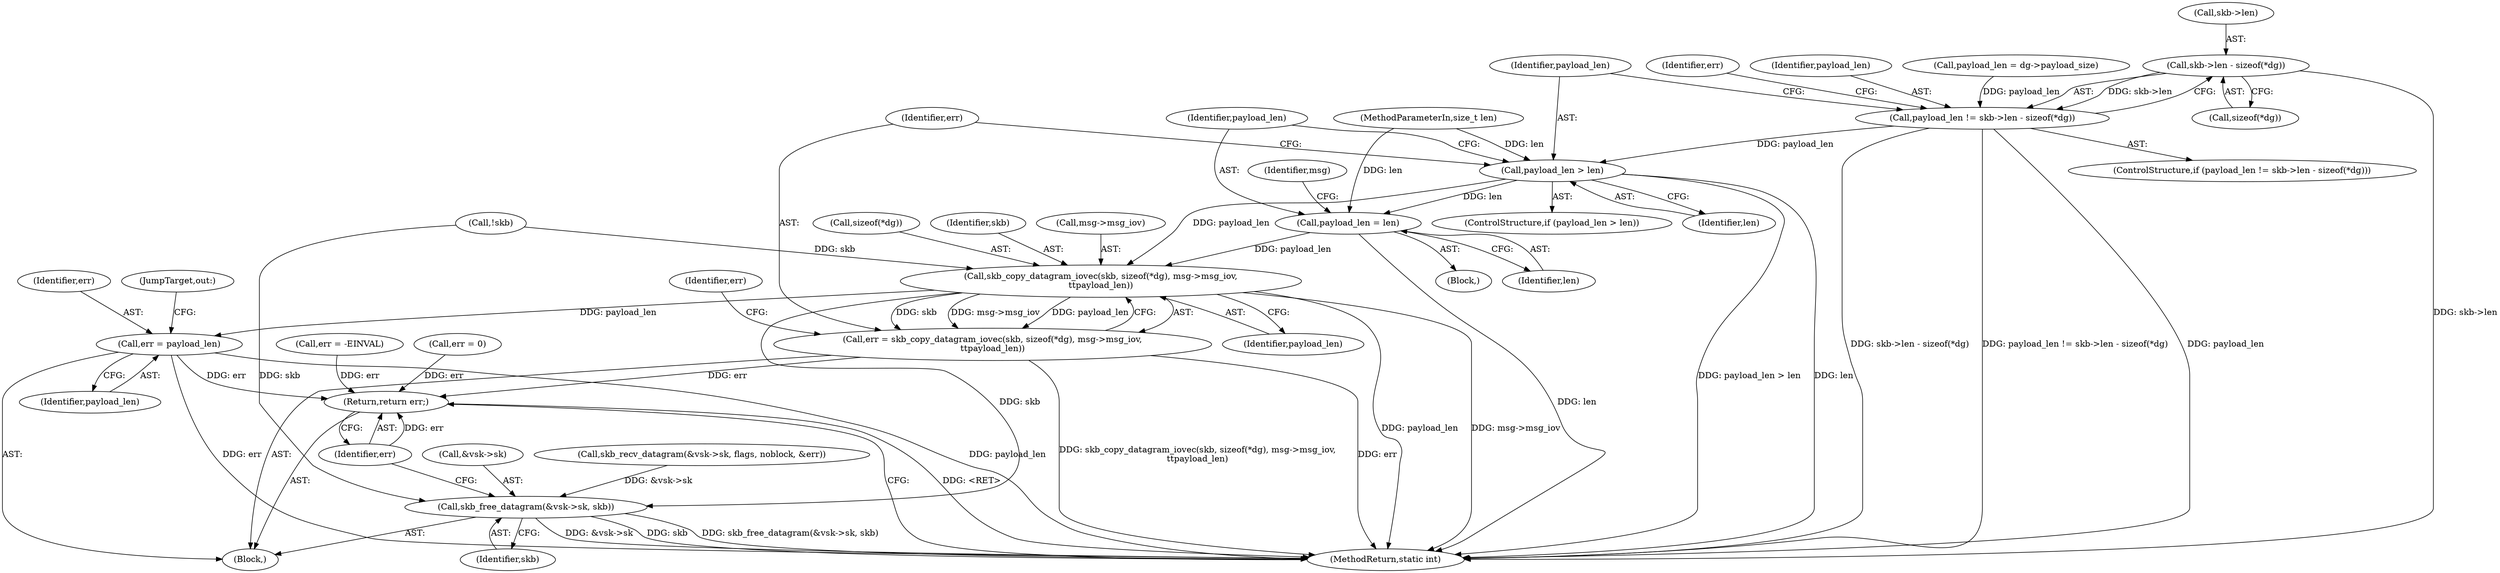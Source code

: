 digraph "0_linux_680d04e0ba7e926233e3b9cee59125ce181f66ba@API" {
"1000181" [label="(Call,skb->len - sizeof(*dg))"];
"1000179" [label="(Call,payload_len != skb->len - sizeof(*dg))"];
"1000195" [label="(Call,payload_len > len)"];
"1000199" [label="(Call,payload_len = len)"];
"1000209" [label="(Call,skb_copy_datagram_iovec(skb, sizeof(*dg), msg->msg_iov,\n\t\tpayload_len))"];
"1000207" [label="(Call,err = skb_copy_datagram_iovec(skb, sizeof(*dg), msg->msg_iov,\n\t\tpayload_len))"];
"1000263" [label="(Return,return err;)"];
"1000253" [label="(Call,err = payload_len)"];
"1000257" [label="(Call,skb_free_datagram(&vsk->sk, skb))"];
"1000201" [label="(Identifier,len)"];
"1000189" [label="(Call,err = -EINVAL)"];
"1000195" [label="(Call,payload_len > len)"];
"1000138" [label="(Call,err = 0)"];
"1000190" [label="(Identifier,err)"];
"1000254" [label="(Identifier,err)"];
"1000217" [label="(Identifier,payload_len)"];
"1000185" [label="(Call,sizeof(*dg))"];
"1000208" [label="(Identifier,err)"];
"1000182" [label="(Call,skb->len)"];
"1000256" [label="(JumpTarget,out:)"];
"1000109" [label="(MethodParameterIn,size_t len)"];
"1000196" [label="(Identifier,payload_len)"];
"1000253" [label="(Call,err = payload_len)"];
"1000179" [label="(Call,payload_len != skb->len - sizeof(*dg))"];
"1000211" [label="(Call,sizeof(*dg))"];
"1000257" [label="(Call,skb_free_datagram(&vsk->sk, skb))"];
"1000209" [label="(Call,skb_copy_datagram_iovec(skb, sizeof(*dg), msg->msg_iov,\n\t\tpayload_len))"];
"1000265" [label="(MethodReturn,static int)"];
"1000200" [label="(Identifier,payload_len)"];
"1000178" [label="(ControlStructure,if (payload_len != skb->len - sizeof(*dg)))"];
"1000181" [label="(Call,skb->len - sizeof(*dg))"];
"1000180" [label="(Identifier,payload_len)"];
"1000219" [label="(Identifier,err)"];
"1000262" [label="(Identifier,skb)"];
"1000204" [label="(Identifier,msg)"];
"1000143" [label="(Call,skb_recv_datagram(&vsk->sk, flags, noblock, &err))"];
"1000264" [label="(Identifier,err)"];
"1000173" [label="(Call,payload_len = dg->payload_size)"];
"1000258" [label="(Call,&vsk->sk)"];
"1000207" [label="(Call,err = skb_copy_datagram_iovec(skb, sizeof(*dg), msg->msg_iov,\n\t\tpayload_len))"];
"1000199" [label="(Call,payload_len = len)"];
"1000198" [label="(Block,)"];
"1000255" [label="(Identifier,payload_len)"];
"1000194" [label="(ControlStructure,if (payload_len > len))"];
"1000263" [label="(Return,return err;)"];
"1000210" [label="(Identifier,skb)"];
"1000214" [label="(Call,msg->msg_iov)"];
"1000157" [label="(Call,!skb)"];
"1000111" [label="(Block,)"];
"1000197" [label="(Identifier,len)"];
"1000181" -> "1000179"  [label="AST: "];
"1000181" -> "1000185"  [label="CFG: "];
"1000182" -> "1000181"  [label="AST: "];
"1000185" -> "1000181"  [label="AST: "];
"1000179" -> "1000181"  [label="CFG: "];
"1000181" -> "1000265"  [label="DDG: skb->len"];
"1000181" -> "1000179"  [label="DDG: skb->len"];
"1000179" -> "1000178"  [label="AST: "];
"1000180" -> "1000179"  [label="AST: "];
"1000190" -> "1000179"  [label="CFG: "];
"1000196" -> "1000179"  [label="CFG: "];
"1000179" -> "1000265"  [label="DDG: skb->len - sizeof(*dg)"];
"1000179" -> "1000265"  [label="DDG: payload_len != skb->len - sizeof(*dg)"];
"1000179" -> "1000265"  [label="DDG: payload_len"];
"1000173" -> "1000179"  [label="DDG: payload_len"];
"1000179" -> "1000195"  [label="DDG: payload_len"];
"1000195" -> "1000194"  [label="AST: "];
"1000195" -> "1000197"  [label="CFG: "];
"1000196" -> "1000195"  [label="AST: "];
"1000197" -> "1000195"  [label="AST: "];
"1000200" -> "1000195"  [label="CFG: "];
"1000208" -> "1000195"  [label="CFG: "];
"1000195" -> "1000265"  [label="DDG: payload_len > len"];
"1000195" -> "1000265"  [label="DDG: len"];
"1000109" -> "1000195"  [label="DDG: len"];
"1000195" -> "1000199"  [label="DDG: len"];
"1000195" -> "1000209"  [label="DDG: payload_len"];
"1000199" -> "1000198"  [label="AST: "];
"1000199" -> "1000201"  [label="CFG: "];
"1000200" -> "1000199"  [label="AST: "];
"1000201" -> "1000199"  [label="AST: "];
"1000204" -> "1000199"  [label="CFG: "];
"1000199" -> "1000265"  [label="DDG: len"];
"1000109" -> "1000199"  [label="DDG: len"];
"1000199" -> "1000209"  [label="DDG: payload_len"];
"1000209" -> "1000207"  [label="AST: "];
"1000209" -> "1000217"  [label="CFG: "];
"1000210" -> "1000209"  [label="AST: "];
"1000211" -> "1000209"  [label="AST: "];
"1000214" -> "1000209"  [label="AST: "];
"1000217" -> "1000209"  [label="AST: "];
"1000207" -> "1000209"  [label="CFG: "];
"1000209" -> "1000265"  [label="DDG: payload_len"];
"1000209" -> "1000265"  [label="DDG: msg->msg_iov"];
"1000209" -> "1000207"  [label="DDG: skb"];
"1000209" -> "1000207"  [label="DDG: msg->msg_iov"];
"1000209" -> "1000207"  [label="DDG: payload_len"];
"1000157" -> "1000209"  [label="DDG: skb"];
"1000209" -> "1000253"  [label="DDG: payload_len"];
"1000209" -> "1000257"  [label="DDG: skb"];
"1000207" -> "1000111"  [label="AST: "];
"1000208" -> "1000207"  [label="AST: "];
"1000219" -> "1000207"  [label="CFG: "];
"1000207" -> "1000265"  [label="DDG: skb_copy_datagram_iovec(skb, sizeof(*dg), msg->msg_iov,\n\t\tpayload_len)"];
"1000207" -> "1000265"  [label="DDG: err"];
"1000207" -> "1000263"  [label="DDG: err"];
"1000263" -> "1000111"  [label="AST: "];
"1000263" -> "1000264"  [label="CFG: "];
"1000264" -> "1000263"  [label="AST: "];
"1000265" -> "1000263"  [label="CFG: "];
"1000263" -> "1000265"  [label="DDG: <RET>"];
"1000264" -> "1000263"  [label="DDG: err"];
"1000189" -> "1000263"  [label="DDG: err"];
"1000253" -> "1000263"  [label="DDG: err"];
"1000138" -> "1000263"  [label="DDG: err"];
"1000253" -> "1000111"  [label="AST: "];
"1000253" -> "1000255"  [label="CFG: "];
"1000254" -> "1000253"  [label="AST: "];
"1000255" -> "1000253"  [label="AST: "];
"1000256" -> "1000253"  [label="CFG: "];
"1000253" -> "1000265"  [label="DDG: payload_len"];
"1000253" -> "1000265"  [label="DDG: err"];
"1000257" -> "1000111"  [label="AST: "];
"1000257" -> "1000262"  [label="CFG: "];
"1000258" -> "1000257"  [label="AST: "];
"1000262" -> "1000257"  [label="AST: "];
"1000264" -> "1000257"  [label="CFG: "];
"1000257" -> "1000265"  [label="DDG: &vsk->sk"];
"1000257" -> "1000265"  [label="DDG: skb"];
"1000257" -> "1000265"  [label="DDG: skb_free_datagram(&vsk->sk, skb)"];
"1000143" -> "1000257"  [label="DDG: &vsk->sk"];
"1000157" -> "1000257"  [label="DDG: skb"];
}

